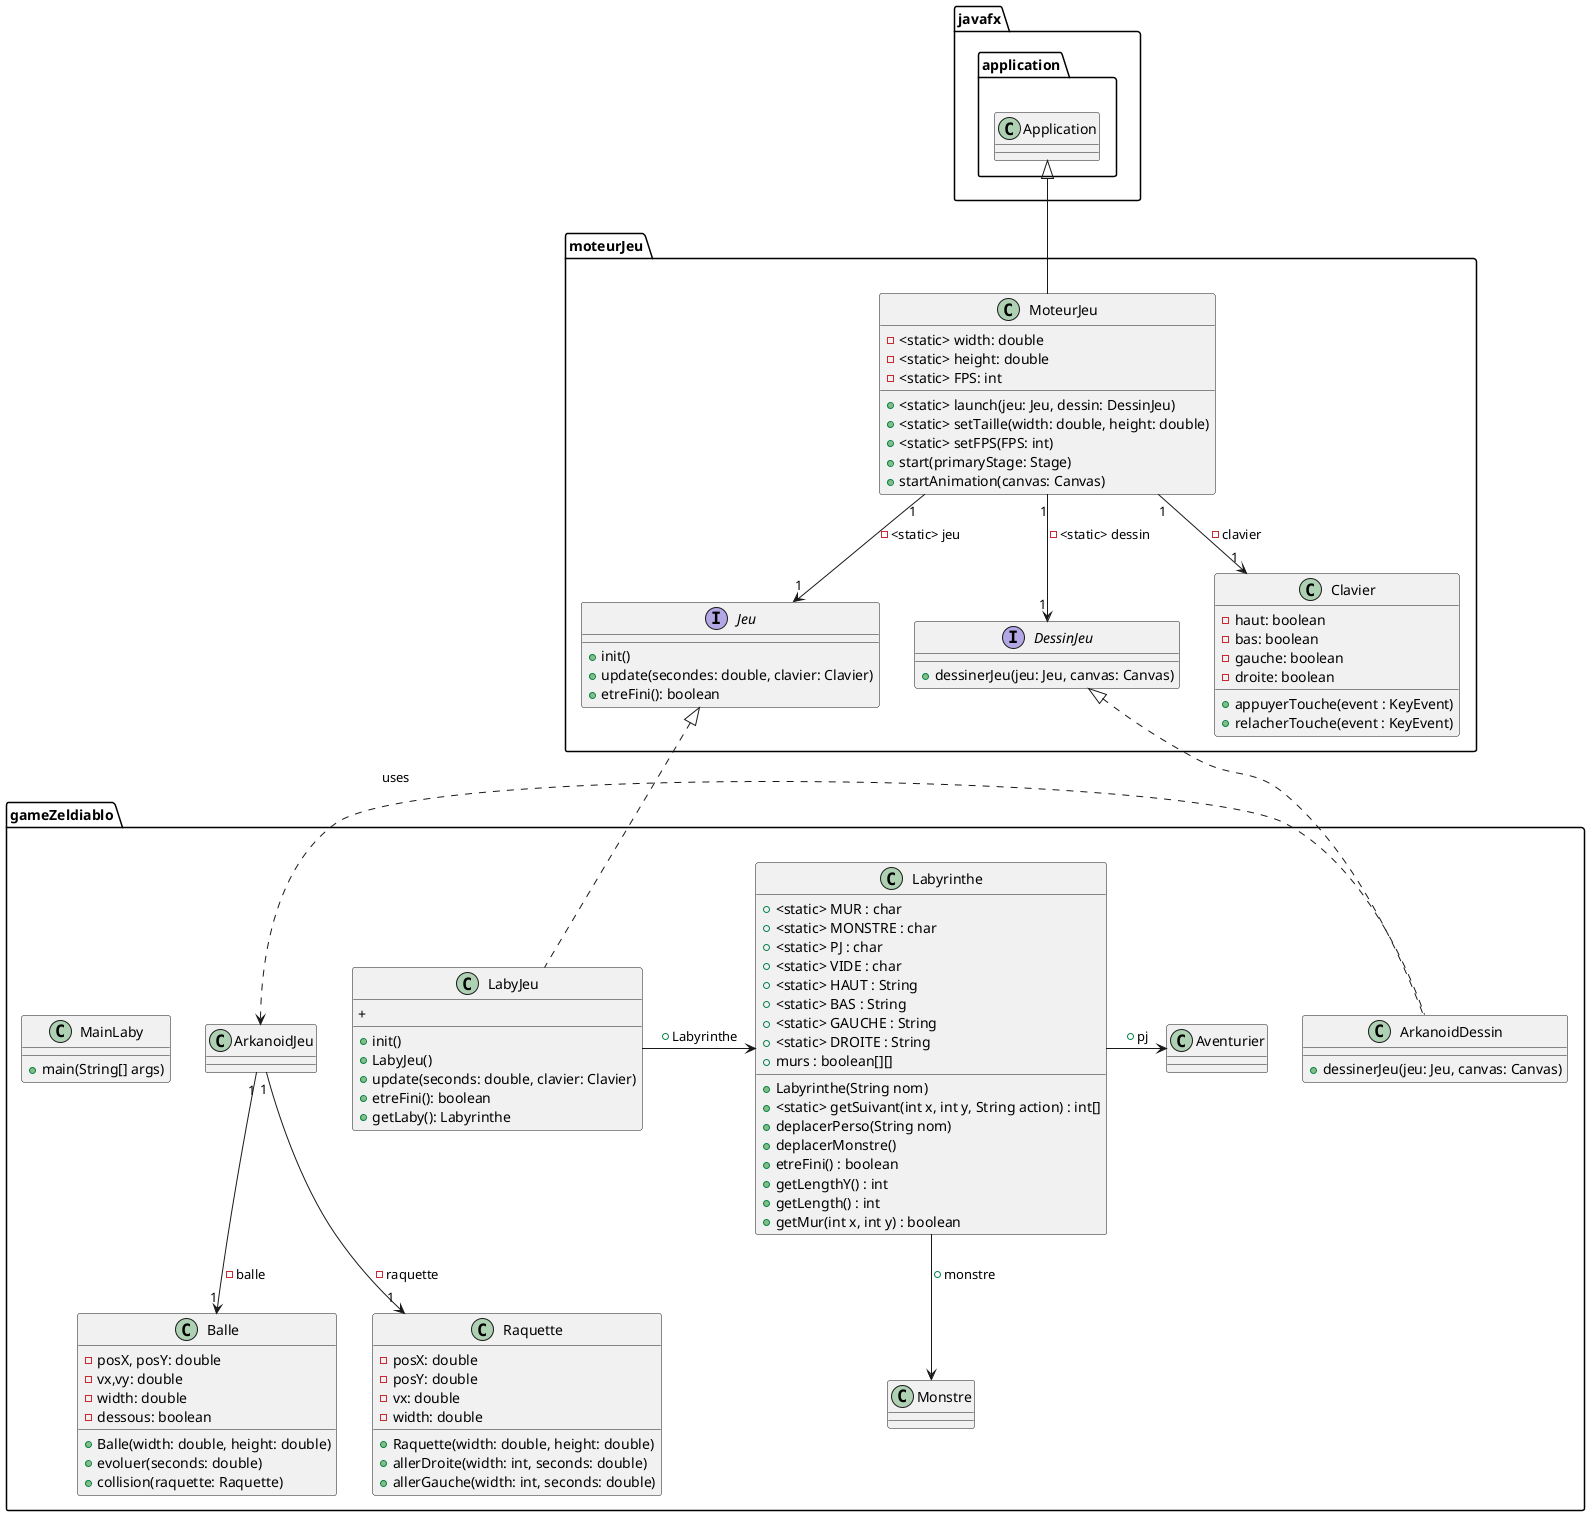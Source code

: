 @startuml

package javafx.application{
class Application{
}
}


package moteurJeu{

class MoteurJeu{
- <static> width: double
- <static> height: double
- <static> FPS: int
+ <static> launch(jeu: Jeu, dessin: DessinJeu)
+ <static> setTaille(width: double, height: double)
+ <static> setFPS(FPS: int)
+ start(primaryStage: Stage)
+ startAnimation(canvas: Canvas)
}

Application <|-- MoteurJeu



interface Jeu{
+ init()
+ update(secondes: double, clavier: Clavier)
+ etreFini(): boolean
}

MoteurJeu "1" --> "1" Jeu : - <static> jeu


interface DessinJeu{
+ dessinerJeu(jeu: Jeu, canvas: Canvas)
}

MoteurJeu "1" --> "1" DessinJeu : - <static> dessin

class Clavier{
- haut: boolean
- bas: boolean
- gauche: boolean
- droite: boolean
+ appuyerTouche(event : KeyEvent)
+ relacherTouche(event : KeyEvent)
}

MoteurJeu "1" --> "1" Clavier : - clavier
}


package gameZeldiablo{

class LabyJeu{
+ init()
+ LabyJeu()
+ update(seconds: double, clavier: Clavier)
+ etreFini(): boolean
+ getLaby(): Labyrinthe
+
}
Jeu <|.. LabyJeu
class Labyrinthe{
 + <static> MUR : char
 + <static> MONSTRE : char
 + <static> PJ : char
 + <static> VIDE : char
 + <static> HAUT : String
 + <static> BAS : String
 + <static> GAUCHE : String
 + <static> DROITE : String
 + murs : boolean[][]
 + Labyrinthe(String nom)
 + <static> getSuivant(int x, int y, String action) : int[]
 + deplacerPerso(String nom)
 + deplacerMonstre()
 + etreFini() : boolean
 + getLengthY() : int
 + getLength() : int
 + getMur(int x, int y) : boolean
}
Labyrinthe <- LabyJeu : +Labyrinthe

Labyrinthe --> Monstre : +monstre
Labyrinthe -> Aventurier : +pj

class MainLaby{
+ main(String[] args)
}

class Monstre

class Raquette{
- posX: double
- posY: double
- vx: double
- width: double
+ Raquette(width: double, height: double)
+ allerDroite(width: int, seconds: double)
+ allerGauche(width: int, seconds: double)
}

ArkanoidJeu "1" --> "1" Raquette : -raquette

class Balle{
- posX, posY: double
- vx,vy: double
- width: double
- dessous: boolean
+ Balle(width: double, height: double)
+ evoluer(seconds: double)
+ collision(raquette: Raquette)
}


ArkanoidJeu "1" --> "1" Balle : -balle


class ArkanoidDessin{
+ dessinerJeu(jeu: Jeu, canvas: Canvas)
}

DessinJeu <|.. ArkanoidDessin
ArkanoidJeu <. ArkanoidDessin:uses
}


@enduml
